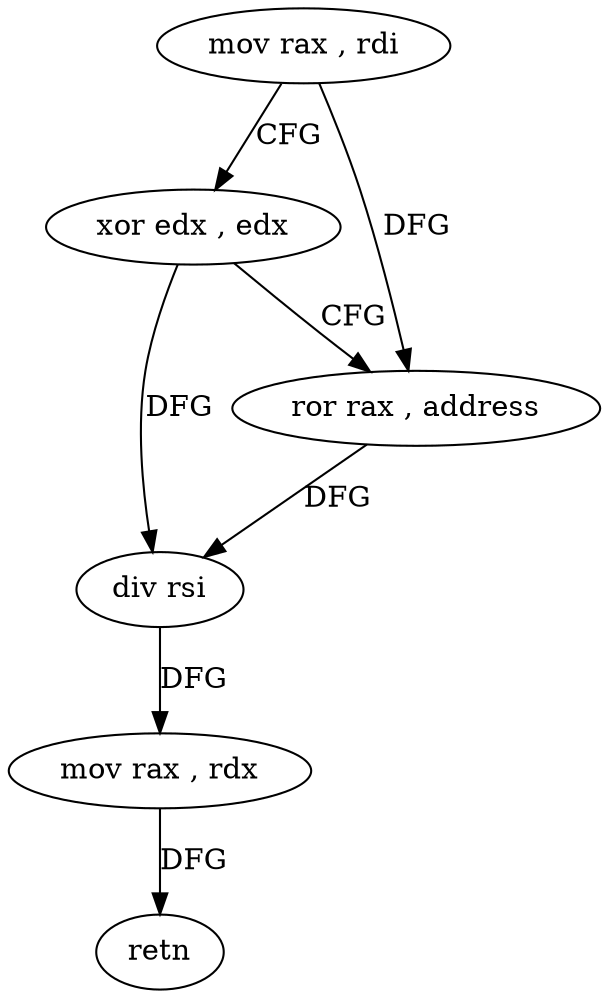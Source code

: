digraph "func" {
"4279360" [label = "mov rax , rdi" ]
"4279363" [label = "xor edx , edx" ]
"4279365" [label = "ror rax , address" ]
"4279369" [label = "div rsi" ]
"4279372" [label = "mov rax , rdx" ]
"4279375" [label = "retn" ]
"4279360" -> "4279363" [ label = "CFG" ]
"4279360" -> "4279365" [ label = "DFG" ]
"4279363" -> "4279365" [ label = "CFG" ]
"4279363" -> "4279369" [ label = "DFG" ]
"4279365" -> "4279369" [ label = "DFG" ]
"4279369" -> "4279372" [ label = "DFG" ]
"4279372" -> "4279375" [ label = "DFG" ]
}
